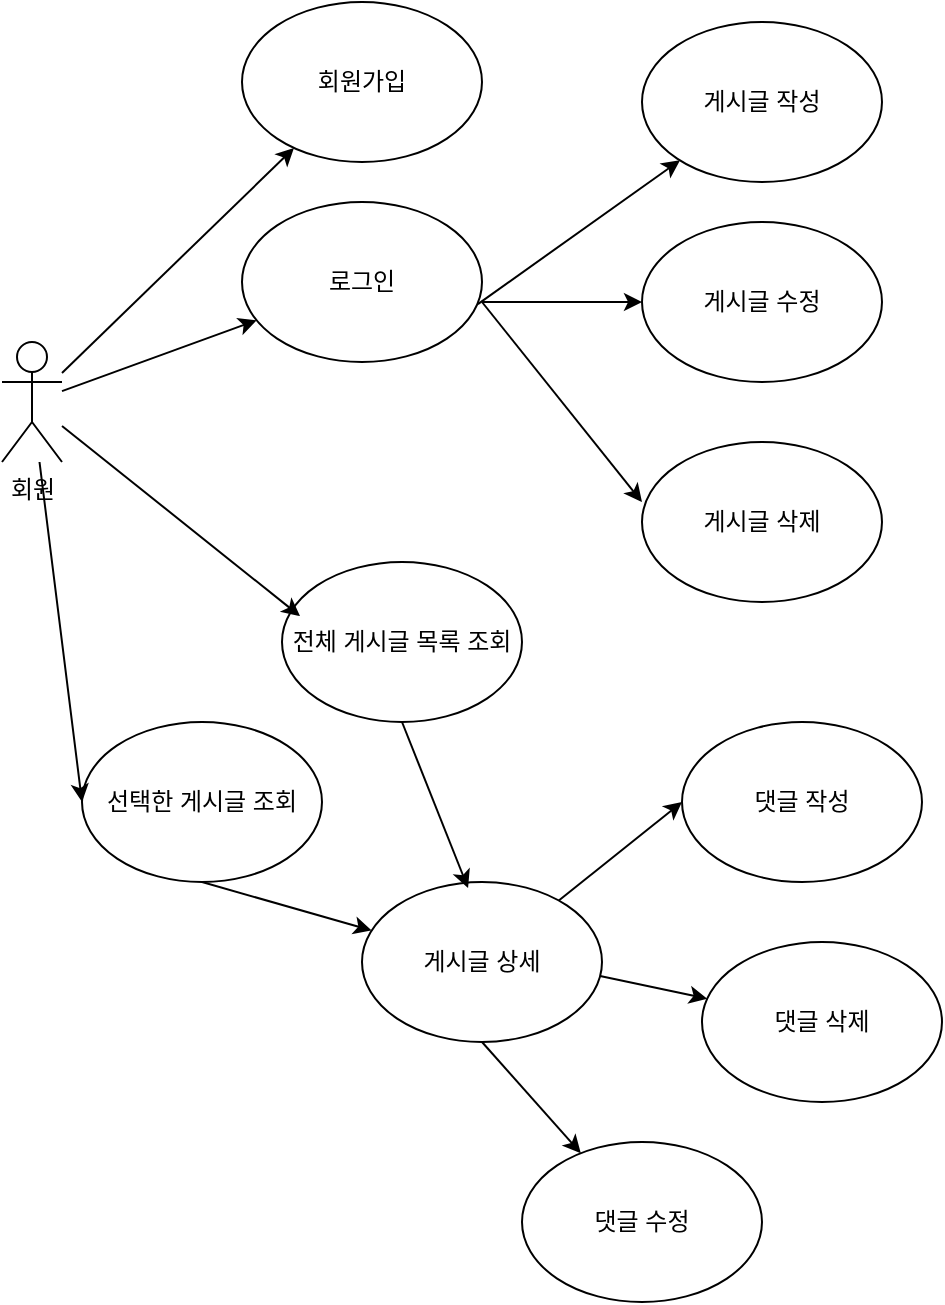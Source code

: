 <mxfile version="24.8.3">
  <diagram name="페이지-1" id="x6_DVplYhqKNOqJvy8jM">
    <mxGraphModel dx="1434" dy="746" grid="1" gridSize="10" guides="1" tooltips="1" connect="1" arrows="1" fold="1" page="1" pageScale="1" pageWidth="827" pageHeight="1169" math="0" shadow="0">
      <root>
        <mxCell id="0" />
        <mxCell id="1" parent="0" />
        <mxCell id="e8fHSbBoHavz5AniJD5b-1" value="회원" style="shape=umlActor;verticalLabelPosition=bottom;verticalAlign=top;html=1;outlineConnect=0;" vertex="1" parent="1">
          <mxGeometry x="120" y="500" width="30" height="60" as="geometry" />
        </mxCell>
        <mxCell id="e8fHSbBoHavz5AniJD5b-3" value="회원가입" style="ellipse;whiteSpace=wrap;html=1;" vertex="1" parent="1">
          <mxGeometry x="240" y="330" width="120" height="80" as="geometry" />
        </mxCell>
        <mxCell id="e8fHSbBoHavz5AniJD5b-4" value="전체 게시글 목록 조회" style="ellipse;whiteSpace=wrap;html=1;" vertex="1" parent="1">
          <mxGeometry x="260" y="610" width="120" height="80" as="geometry" />
        </mxCell>
        <mxCell id="e8fHSbBoHavz5AniJD5b-5" value="게시글 작성" style="ellipse;whiteSpace=wrap;html=1;" vertex="1" parent="1">
          <mxGeometry x="440" y="340" width="120" height="80" as="geometry" />
        </mxCell>
        <mxCell id="e8fHSbBoHavz5AniJD5b-6" value="선택한 게시글 조회" style="ellipse;whiteSpace=wrap;html=1;" vertex="1" parent="1">
          <mxGeometry x="160" y="690" width="120" height="80" as="geometry" />
        </mxCell>
        <mxCell id="e8fHSbBoHavz5AniJD5b-7" value="게시글 수정" style="ellipse;whiteSpace=wrap;html=1;" vertex="1" parent="1">
          <mxGeometry x="440" y="440" width="120" height="80" as="geometry" />
        </mxCell>
        <mxCell id="e8fHSbBoHavz5AniJD5b-8" value="게시글 삭제" style="ellipse;whiteSpace=wrap;html=1;" vertex="1" parent="1">
          <mxGeometry x="440" y="550" width="120" height="80" as="geometry" />
        </mxCell>
        <mxCell id="e8fHSbBoHavz5AniJD5b-9" value="로그인" style="ellipse;whiteSpace=wrap;html=1;" vertex="1" parent="1">
          <mxGeometry x="240" y="430" width="120" height="80" as="geometry" />
        </mxCell>
        <mxCell id="e8fHSbBoHavz5AniJD5b-10" value="댓글 작성" style="ellipse;whiteSpace=wrap;html=1;" vertex="1" parent="1">
          <mxGeometry x="460" y="690" width="120" height="80" as="geometry" />
        </mxCell>
        <mxCell id="e8fHSbBoHavz5AniJD5b-11" value="댓글 수정" style="ellipse;whiteSpace=wrap;html=1;" vertex="1" parent="1">
          <mxGeometry x="380" y="900" width="120" height="80" as="geometry" />
        </mxCell>
        <mxCell id="e8fHSbBoHavz5AniJD5b-12" value="댓글 삭제" style="ellipse;whiteSpace=wrap;html=1;" vertex="1" parent="1">
          <mxGeometry x="470" y="800" width="120" height="80" as="geometry" />
        </mxCell>
        <mxCell id="e8fHSbBoHavz5AniJD5b-13" value="게시글 상세" style="ellipse;whiteSpace=wrap;html=1;" vertex="1" parent="1">
          <mxGeometry x="300" y="770" width="120" height="80" as="geometry" />
        </mxCell>
        <mxCell id="e8fHSbBoHavz5AniJD5b-14" value="" style="endArrow=classic;html=1;rounded=0;" edge="1" parent="1" source="e8fHSbBoHavz5AniJD5b-1" target="e8fHSbBoHavz5AniJD5b-3">
          <mxGeometry width="50" height="50" relative="1" as="geometry">
            <mxPoint x="430" y="640" as="sourcePoint" />
            <mxPoint x="480" y="590" as="targetPoint" />
          </mxGeometry>
        </mxCell>
        <mxCell id="e8fHSbBoHavz5AniJD5b-15" value="" style="endArrow=classic;html=1;rounded=0;" edge="1" parent="1" source="e8fHSbBoHavz5AniJD5b-1" target="e8fHSbBoHavz5AniJD5b-9">
          <mxGeometry width="50" height="50" relative="1" as="geometry">
            <mxPoint x="430" y="640" as="sourcePoint" />
            <mxPoint x="480" y="590" as="targetPoint" />
          </mxGeometry>
        </mxCell>
        <mxCell id="e8fHSbBoHavz5AniJD5b-16" value="" style="endArrow=classic;html=1;rounded=0;entryX=0.075;entryY=0.338;entryDx=0;entryDy=0;entryPerimeter=0;" edge="1" parent="1" source="e8fHSbBoHavz5AniJD5b-1" target="e8fHSbBoHavz5AniJD5b-4">
          <mxGeometry width="50" height="50" relative="1" as="geometry">
            <mxPoint x="430" y="640" as="sourcePoint" />
            <mxPoint x="480" y="590" as="targetPoint" />
          </mxGeometry>
        </mxCell>
        <mxCell id="e8fHSbBoHavz5AniJD5b-17" value="" style="endArrow=classic;html=1;rounded=0;entryX=0;entryY=0.5;entryDx=0;entryDy=0;" edge="1" parent="1" source="e8fHSbBoHavz5AniJD5b-1" target="e8fHSbBoHavz5AniJD5b-6">
          <mxGeometry width="50" height="50" relative="1" as="geometry">
            <mxPoint x="430" y="640" as="sourcePoint" />
            <mxPoint x="480" y="590" as="targetPoint" />
          </mxGeometry>
        </mxCell>
        <mxCell id="e8fHSbBoHavz5AniJD5b-20" value="" style="endArrow=classic;html=1;rounded=0;exitX=0.983;exitY=0.638;exitDx=0;exitDy=0;exitPerimeter=0;" edge="1" parent="1" source="e8fHSbBoHavz5AniJD5b-9" target="e8fHSbBoHavz5AniJD5b-5">
          <mxGeometry width="50" height="50" relative="1" as="geometry">
            <mxPoint x="430" y="640" as="sourcePoint" />
            <mxPoint x="480" y="590" as="targetPoint" />
          </mxGeometry>
        </mxCell>
        <mxCell id="e8fHSbBoHavz5AniJD5b-21" value="" style="endArrow=classic;html=1;rounded=0;entryX=0;entryY=0.5;entryDx=0;entryDy=0;" edge="1" parent="1" target="e8fHSbBoHavz5AniJD5b-7">
          <mxGeometry width="50" height="50" relative="1" as="geometry">
            <mxPoint x="360" y="480" as="sourcePoint" />
            <mxPoint x="480" y="590" as="targetPoint" />
          </mxGeometry>
        </mxCell>
        <mxCell id="e8fHSbBoHavz5AniJD5b-22" value="" style="endArrow=classic;html=1;rounded=0;exitX=1;exitY=0.625;exitDx=0;exitDy=0;exitPerimeter=0;entryX=0;entryY=0.375;entryDx=0;entryDy=0;entryPerimeter=0;" edge="1" parent="1" source="e8fHSbBoHavz5AniJD5b-9" target="e8fHSbBoHavz5AniJD5b-8">
          <mxGeometry width="50" height="50" relative="1" as="geometry">
            <mxPoint x="430" y="640" as="sourcePoint" />
            <mxPoint x="480" y="590" as="targetPoint" />
          </mxGeometry>
        </mxCell>
        <mxCell id="e8fHSbBoHavz5AniJD5b-23" value="" style="endArrow=classic;html=1;rounded=0;exitX=0.5;exitY=1;exitDx=0;exitDy=0;" edge="1" parent="1" source="e8fHSbBoHavz5AniJD5b-6" target="e8fHSbBoHavz5AniJD5b-13">
          <mxGeometry width="50" height="50" relative="1" as="geometry">
            <mxPoint x="430" y="640" as="sourcePoint" />
            <mxPoint x="480" y="590" as="targetPoint" />
          </mxGeometry>
        </mxCell>
        <mxCell id="e8fHSbBoHavz5AniJD5b-24" value="" style="endArrow=classic;html=1;rounded=0;exitX=0.5;exitY=1;exitDx=0;exitDy=0;entryX=0.442;entryY=0.038;entryDx=0;entryDy=0;entryPerimeter=0;" edge="1" parent="1" source="e8fHSbBoHavz5AniJD5b-4" target="e8fHSbBoHavz5AniJD5b-13">
          <mxGeometry width="50" height="50" relative="1" as="geometry">
            <mxPoint x="430" y="640" as="sourcePoint" />
            <mxPoint x="480" y="590" as="targetPoint" />
          </mxGeometry>
        </mxCell>
        <mxCell id="e8fHSbBoHavz5AniJD5b-25" value="" style="endArrow=classic;html=1;rounded=0;entryX=0;entryY=0.5;entryDx=0;entryDy=0;" edge="1" parent="1" source="e8fHSbBoHavz5AniJD5b-13" target="e8fHSbBoHavz5AniJD5b-10">
          <mxGeometry width="50" height="50" relative="1" as="geometry">
            <mxPoint x="430" y="640" as="sourcePoint" />
            <mxPoint x="480" y="590" as="targetPoint" />
          </mxGeometry>
        </mxCell>
        <mxCell id="e8fHSbBoHavz5AniJD5b-26" value="" style="endArrow=classic;html=1;rounded=0;exitX=0.992;exitY=0.588;exitDx=0;exitDy=0;exitPerimeter=0;" edge="1" parent="1" source="e8fHSbBoHavz5AniJD5b-13" target="e8fHSbBoHavz5AniJD5b-12">
          <mxGeometry width="50" height="50" relative="1" as="geometry">
            <mxPoint x="430" y="640" as="sourcePoint" />
            <mxPoint x="480" y="590" as="targetPoint" />
          </mxGeometry>
        </mxCell>
        <mxCell id="e8fHSbBoHavz5AniJD5b-27" value="" style="endArrow=classic;html=1;rounded=0;exitX=0.5;exitY=1;exitDx=0;exitDy=0;" edge="1" parent="1" source="e8fHSbBoHavz5AniJD5b-13" target="e8fHSbBoHavz5AniJD5b-11">
          <mxGeometry width="50" height="50" relative="1" as="geometry">
            <mxPoint x="430" y="640" as="sourcePoint" />
            <mxPoint x="480" y="590" as="targetPoint" />
          </mxGeometry>
        </mxCell>
      </root>
    </mxGraphModel>
  </diagram>
</mxfile>
